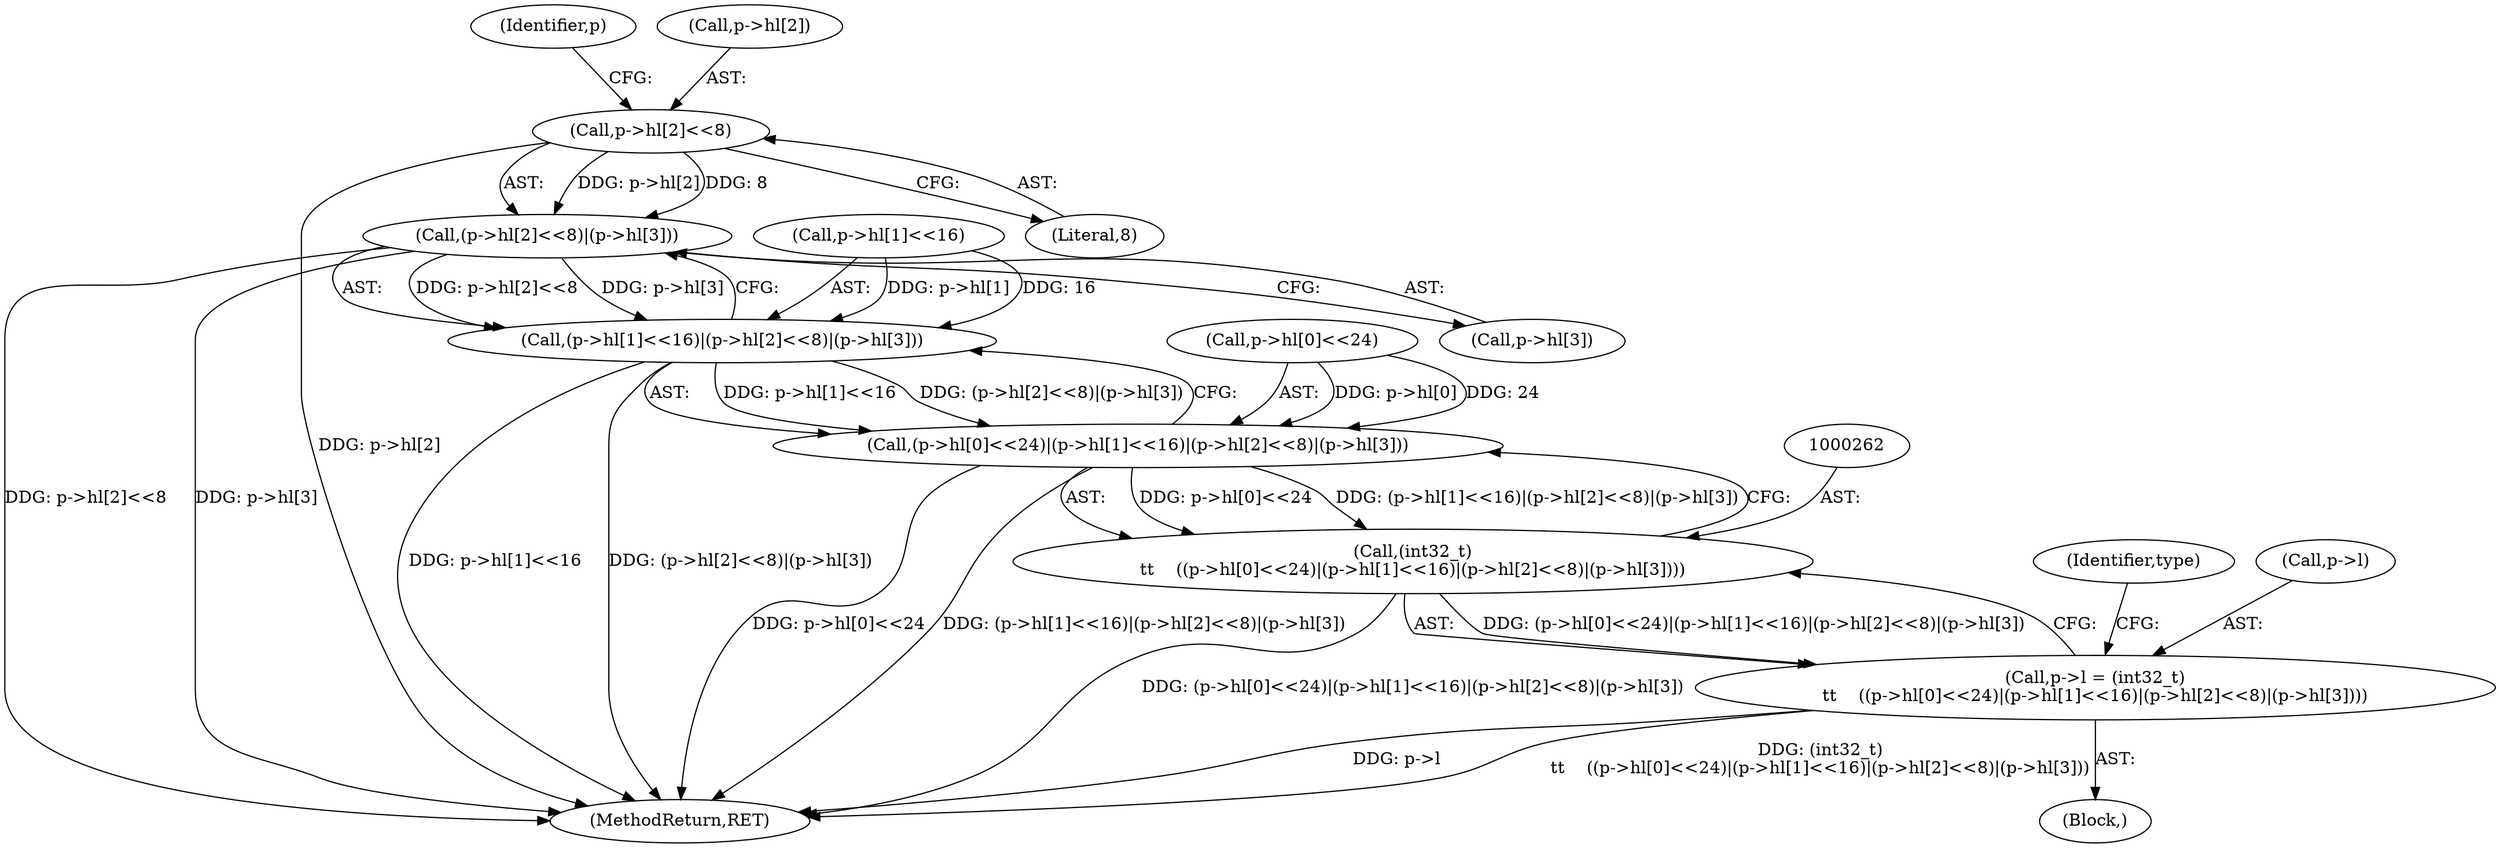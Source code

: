 digraph "0_file_59e63838913eee47f5c120a6c53d4565af638158@array" {
"1000279" [label="(Call,(p->hl[2]<<8)|(p->hl[3]))"];
"1000280" [label="(Call,p->hl[2]<<8)"];
"1000271" [label="(Call,(p->hl[1]<<16)|(p->hl[2]<<8)|(p->hl[3]))"];
"1000263" [label="(Call,(p->hl[0]<<24)|(p->hl[1]<<16)|(p->hl[2]<<8)|(p->hl[3]))"];
"1000261" [label="(Call,(int32_t)\n\t\t    ((p->hl[0]<<24)|(p->hl[1]<<16)|(p->hl[2]<<8)|(p->hl[3])))"];
"1000257" [label="(Call,p->l = (int32_t)\n\t\t    ((p->hl[0]<<24)|(p->hl[1]<<16)|(p->hl[2]<<8)|(p->hl[3])))"];
"1000280" [label="(Call,p->hl[2]<<8)"];
"1000909" [label="(MethodReturn,RET)"];
"1000271" [label="(Call,(p->hl[1]<<16)|(p->hl[2]<<8)|(p->hl[3]))"];
"1000287" [label="(Call,p->hl[3])"];
"1000294" [label="(Identifier,type)"];
"1000263" [label="(Call,(p->hl[0]<<24)|(p->hl[1]<<16)|(p->hl[2]<<8)|(p->hl[3]))"];
"1000286" [label="(Literal,8)"];
"1000258" [label="(Call,p->l)"];
"1000124" [label="(Block,)"];
"1000272" [label="(Call,p->hl[1]<<16)"];
"1000289" [label="(Identifier,p)"];
"1000261" [label="(Call,(int32_t)\n\t\t    ((p->hl[0]<<24)|(p->hl[1]<<16)|(p->hl[2]<<8)|(p->hl[3])))"];
"1000281" [label="(Call,p->hl[2])"];
"1000257" [label="(Call,p->l = (int32_t)\n\t\t    ((p->hl[0]<<24)|(p->hl[1]<<16)|(p->hl[2]<<8)|(p->hl[3])))"];
"1000264" [label="(Call,p->hl[0]<<24)"];
"1000279" [label="(Call,(p->hl[2]<<8)|(p->hl[3]))"];
"1000279" -> "1000271"  [label="AST: "];
"1000279" -> "1000287"  [label="CFG: "];
"1000280" -> "1000279"  [label="AST: "];
"1000287" -> "1000279"  [label="AST: "];
"1000271" -> "1000279"  [label="CFG: "];
"1000279" -> "1000909"  [label="DDG: p->hl[2]<<8"];
"1000279" -> "1000909"  [label="DDG: p->hl[3]"];
"1000279" -> "1000271"  [label="DDG: p->hl[2]<<8"];
"1000279" -> "1000271"  [label="DDG: p->hl[3]"];
"1000280" -> "1000279"  [label="DDG: p->hl[2]"];
"1000280" -> "1000279"  [label="DDG: 8"];
"1000280" -> "1000286"  [label="CFG: "];
"1000281" -> "1000280"  [label="AST: "];
"1000286" -> "1000280"  [label="AST: "];
"1000289" -> "1000280"  [label="CFG: "];
"1000280" -> "1000909"  [label="DDG: p->hl[2]"];
"1000271" -> "1000263"  [label="AST: "];
"1000272" -> "1000271"  [label="AST: "];
"1000263" -> "1000271"  [label="CFG: "];
"1000271" -> "1000909"  [label="DDG: p->hl[1]<<16"];
"1000271" -> "1000909"  [label="DDG: (p->hl[2]<<8)|(p->hl[3])"];
"1000271" -> "1000263"  [label="DDG: p->hl[1]<<16"];
"1000271" -> "1000263"  [label="DDG: (p->hl[2]<<8)|(p->hl[3])"];
"1000272" -> "1000271"  [label="DDG: p->hl[1]"];
"1000272" -> "1000271"  [label="DDG: 16"];
"1000263" -> "1000261"  [label="AST: "];
"1000264" -> "1000263"  [label="AST: "];
"1000261" -> "1000263"  [label="CFG: "];
"1000263" -> "1000909"  [label="DDG: p->hl[0]<<24"];
"1000263" -> "1000909"  [label="DDG: (p->hl[1]<<16)|(p->hl[2]<<8)|(p->hl[3])"];
"1000263" -> "1000261"  [label="DDG: p->hl[0]<<24"];
"1000263" -> "1000261"  [label="DDG: (p->hl[1]<<16)|(p->hl[2]<<8)|(p->hl[3])"];
"1000264" -> "1000263"  [label="DDG: p->hl[0]"];
"1000264" -> "1000263"  [label="DDG: 24"];
"1000261" -> "1000257"  [label="AST: "];
"1000262" -> "1000261"  [label="AST: "];
"1000257" -> "1000261"  [label="CFG: "];
"1000261" -> "1000909"  [label="DDG: (p->hl[0]<<24)|(p->hl[1]<<16)|(p->hl[2]<<8)|(p->hl[3])"];
"1000261" -> "1000257"  [label="DDG: (p->hl[0]<<24)|(p->hl[1]<<16)|(p->hl[2]<<8)|(p->hl[3])"];
"1000257" -> "1000124"  [label="AST: "];
"1000258" -> "1000257"  [label="AST: "];
"1000294" -> "1000257"  [label="CFG: "];
"1000257" -> "1000909"  [label="DDG: p->l"];
"1000257" -> "1000909"  [label="DDG: (int32_t)\n\t\t    ((p->hl[0]<<24)|(p->hl[1]<<16)|(p->hl[2]<<8)|(p->hl[3]))"];
}
